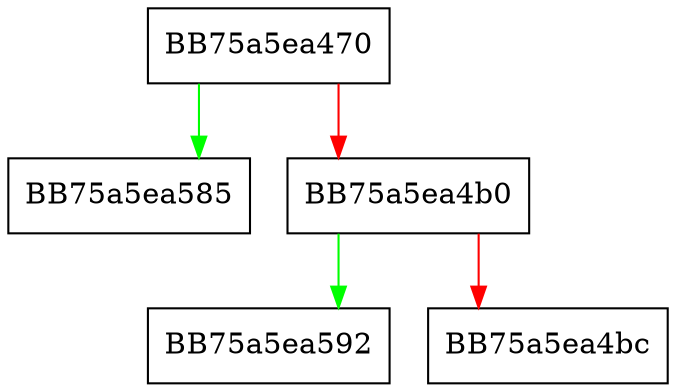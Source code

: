 digraph nettokens___index {
  node [shape="box"];
  graph [splines=ortho];
  BB75a5ea470 -> BB75a5ea585 [color="green"];
  BB75a5ea470 -> BB75a5ea4b0 [color="red"];
  BB75a5ea4b0 -> BB75a5ea592 [color="green"];
  BB75a5ea4b0 -> BB75a5ea4bc [color="red"];
}